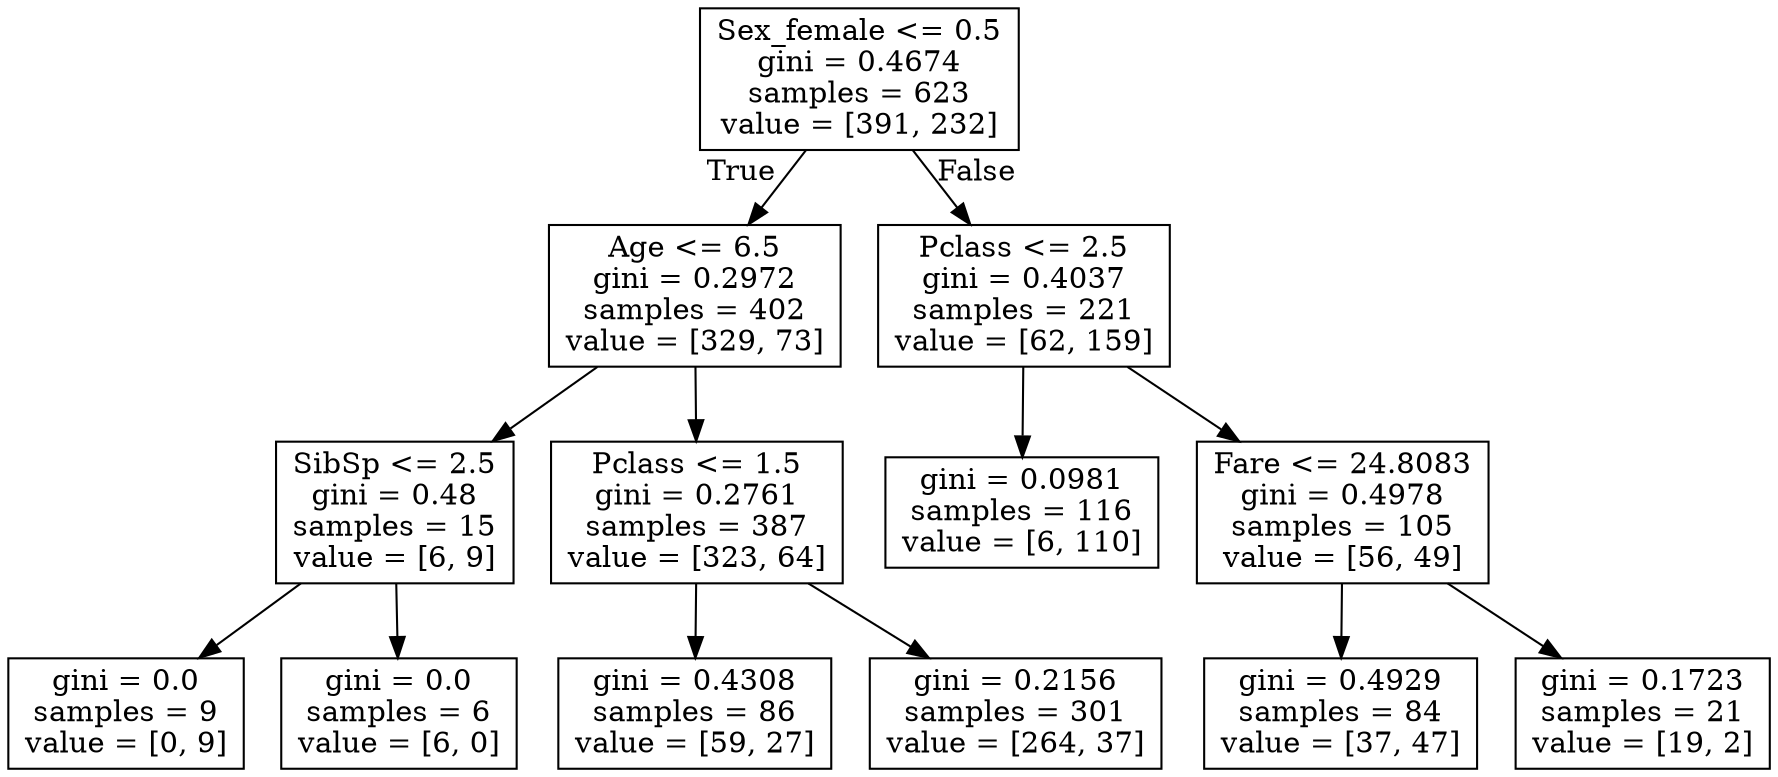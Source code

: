 digraph Tree {
node [shape=box] ;
0 [label="Sex_female <= 0.5\ngini = 0.4674\nsamples = 623\nvalue = [391, 232]"] ;
1 [label="Age <= 6.5\ngini = 0.2972\nsamples = 402\nvalue = [329, 73]"] ;
0 -> 1 [labeldistance=2.5, labelangle=45, headlabel="True"] ;
7 [label="SibSp <= 2.5\ngini = 0.48\nsamples = 15\nvalue = [6, 9]"] ;
1 -> 7 ;
9 [label="gini = 0.0\nsamples = 9\nvalue = [0, 9]"] ;
7 -> 9 ;
10 [label="gini = 0.0\nsamples = 6\nvalue = [6, 0]"] ;
7 -> 10 ;
8 [label="Pclass <= 1.5\ngini = 0.2761\nsamples = 387\nvalue = [323, 64]"] ;
1 -> 8 ;
11 [label="gini = 0.4308\nsamples = 86\nvalue = [59, 27]"] ;
8 -> 11 ;
12 [label="gini = 0.2156\nsamples = 301\nvalue = [264, 37]"] ;
8 -> 12 ;
2 [label="Pclass <= 2.5\ngini = 0.4037\nsamples = 221\nvalue = [62, 159]"] ;
0 -> 2 [labeldistance=2.5, labelangle=-45, headlabel="False"] ;
3 [label="gini = 0.0981\nsamples = 116\nvalue = [6, 110]"] ;
2 -> 3 ;
4 [label="Fare <= 24.8083\ngini = 0.4978\nsamples = 105\nvalue = [56, 49]"] ;
2 -> 4 ;
5 [label="gini = 0.4929\nsamples = 84\nvalue = [37, 47]"] ;
4 -> 5 ;
6 [label="gini = 0.1723\nsamples = 21\nvalue = [19, 2]"] ;
4 -> 6 ;
}
